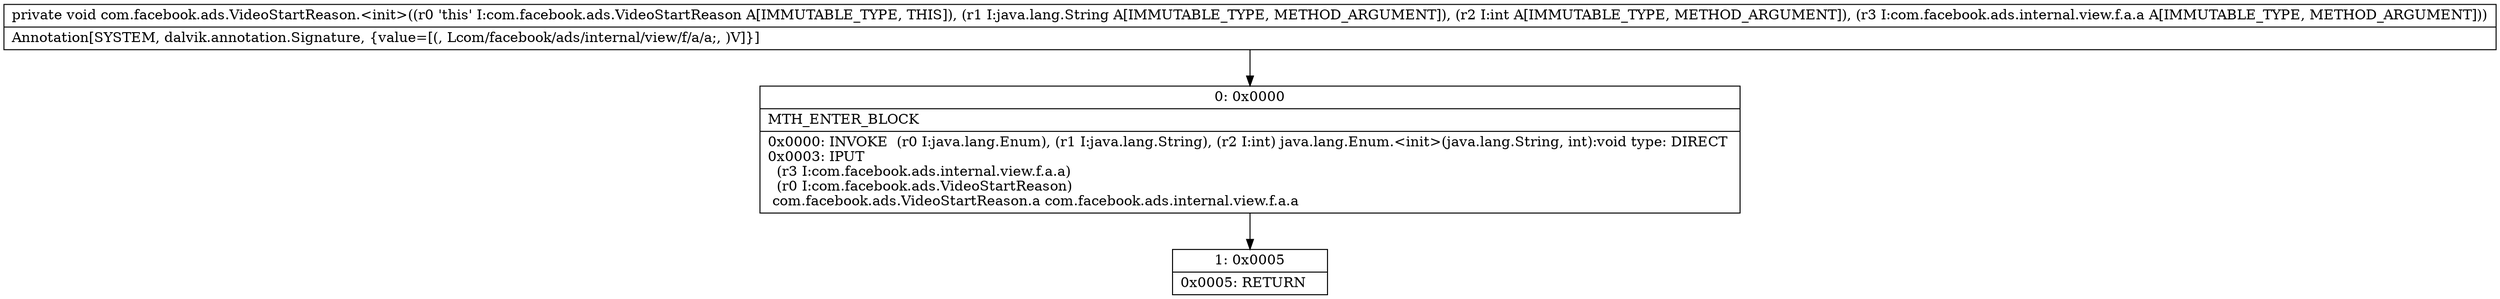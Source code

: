 digraph "CFG forcom.facebook.ads.VideoStartReason.\<init\>(Ljava\/lang\/String;ILcom\/facebook\/ads\/internal\/view\/f\/a\/a;)V" {
Node_0 [shape=record,label="{0\:\ 0x0000|MTH_ENTER_BLOCK\l|0x0000: INVOKE  (r0 I:java.lang.Enum), (r1 I:java.lang.String), (r2 I:int) java.lang.Enum.\<init\>(java.lang.String, int):void type: DIRECT \l0x0003: IPUT  \l  (r3 I:com.facebook.ads.internal.view.f.a.a)\l  (r0 I:com.facebook.ads.VideoStartReason)\l com.facebook.ads.VideoStartReason.a com.facebook.ads.internal.view.f.a.a \l}"];
Node_1 [shape=record,label="{1\:\ 0x0005|0x0005: RETURN   \l}"];
MethodNode[shape=record,label="{private void com.facebook.ads.VideoStartReason.\<init\>((r0 'this' I:com.facebook.ads.VideoStartReason A[IMMUTABLE_TYPE, THIS]), (r1 I:java.lang.String A[IMMUTABLE_TYPE, METHOD_ARGUMENT]), (r2 I:int A[IMMUTABLE_TYPE, METHOD_ARGUMENT]), (r3 I:com.facebook.ads.internal.view.f.a.a A[IMMUTABLE_TYPE, METHOD_ARGUMENT]))  | Annotation[SYSTEM, dalvik.annotation.Signature, \{value=[(, Lcom\/facebook\/ads\/internal\/view\/f\/a\/a;, )V]\}]\l}"];
MethodNode -> Node_0;
Node_0 -> Node_1;
}

